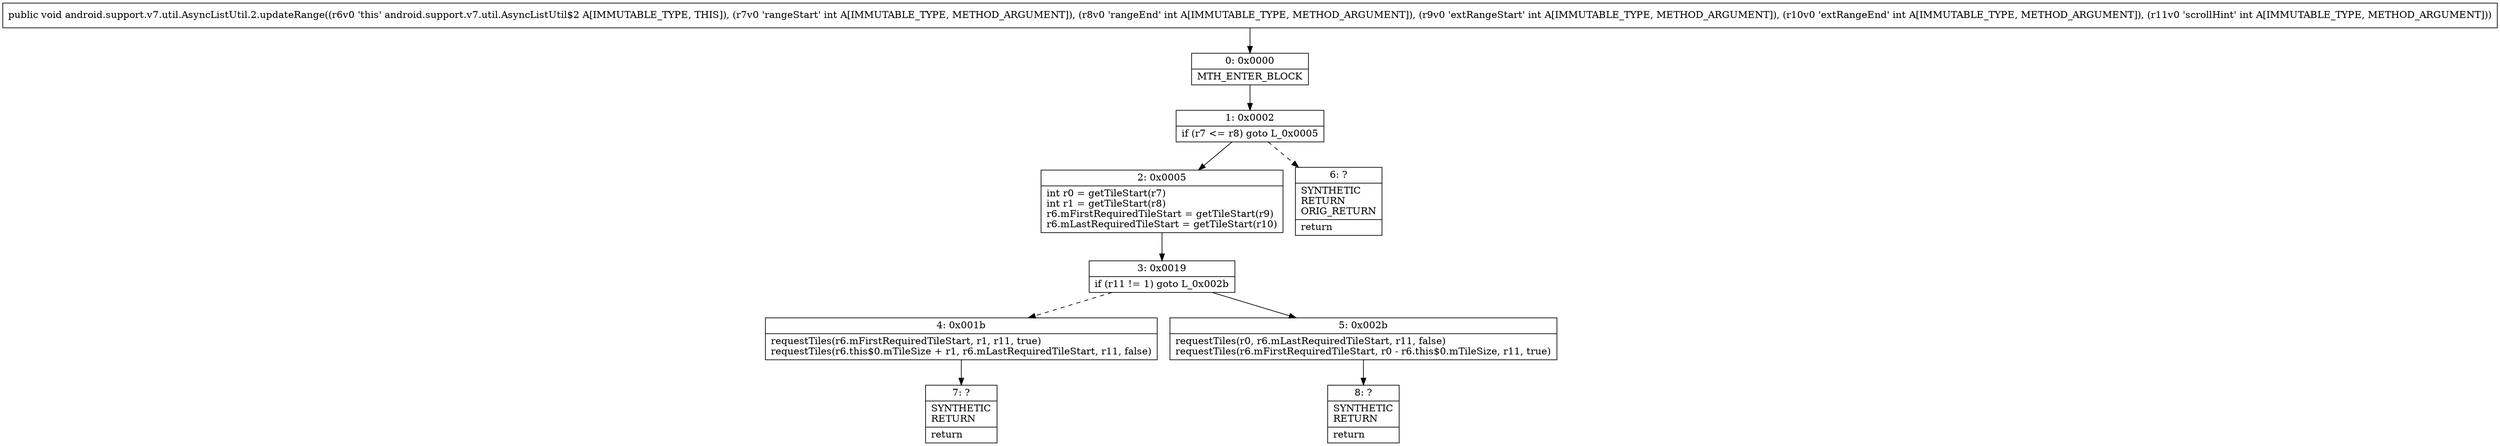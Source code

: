 digraph "CFG forandroid.support.v7.util.AsyncListUtil.2.updateRange(IIIII)V" {
Node_0 [shape=record,label="{0\:\ 0x0000|MTH_ENTER_BLOCK\l}"];
Node_1 [shape=record,label="{1\:\ 0x0002|if (r7 \<= r8) goto L_0x0005\l}"];
Node_2 [shape=record,label="{2\:\ 0x0005|int r0 = getTileStart(r7)\lint r1 = getTileStart(r8)\lr6.mFirstRequiredTileStart = getTileStart(r9)\lr6.mLastRequiredTileStart = getTileStart(r10)\l}"];
Node_3 [shape=record,label="{3\:\ 0x0019|if (r11 != 1) goto L_0x002b\l}"];
Node_4 [shape=record,label="{4\:\ 0x001b|requestTiles(r6.mFirstRequiredTileStart, r1, r11, true)\lrequestTiles(r6.this$0.mTileSize + r1, r6.mLastRequiredTileStart, r11, false)\l}"];
Node_5 [shape=record,label="{5\:\ 0x002b|requestTiles(r0, r6.mLastRequiredTileStart, r11, false)\lrequestTiles(r6.mFirstRequiredTileStart, r0 \- r6.this$0.mTileSize, r11, true)\l}"];
Node_6 [shape=record,label="{6\:\ ?|SYNTHETIC\lRETURN\lORIG_RETURN\l|return\l}"];
Node_7 [shape=record,label="{7\:\ ?|SYNTHETIC\lRETURN\l|return\l}"];
Node_8 [shape=record,label="{8\:\ ?|SYNTHETIC\lRETURN\l|return\l}"];
MethodNode[shape=record,label="{public void android.support.v7.util.AsyncListUtil.2.updateRange((r6v0 'this' android.support.v7.util.AsyncListUtil$2 A[IMMUTABLE_TYPE, THIS]), (r7v0 'rangeStart' int A[IMMUTABLE_TYPE, METHOD_ARGUMENT]), (r8v0 'rangeEnd' int A[IMMUTABLE_TYPE, METHOD_ARGUMENT]), (r9v0 'extRangeStart' int A[IMMUTABLE_TYPE, METHOD_ARGUMENT]), (r10v0 'extRangeEnd' int A[IMMUTABLE_TYPE, METHOD_ARGUMENT]), (r11v0 'scrollHint' int A[IMMUTABLE_TYPE, METHOD_ARGUMENT])) }"];
MethodNode -> Node_0;
Node_0 -> Node_1;
Node_1 -> Node_2;
Node_1 -> Node_6[style=dashed];
Node_2 -> Node_3;
Node_3 -> Node_4[style=dashed];
Node_3 -> Node_5;
Node_4 -> Node_7;
Node_5 -> Node_8;
}

